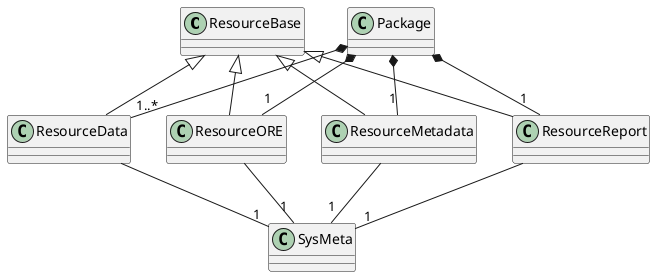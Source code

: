 @startuml

ResourceBase <|-- ResourceMetadata
ResourceBase <|-- ResourceReport
ResourceBase <|-- ResourceData
ResourceBase <|-- ResourceORE

Package *-- "1" ResourceMetadata
Package *-- "1" ResourceReport
Package *-- "1..*" ResourceData
Package *-- "1" ResourceORE

ResourceMetadata -- "1" SysMeta
ResourceReport -- "1" SysMeta
ResourceData -- "1" SysMeta
ResourceORE -- "1" SysMeta

@enduml